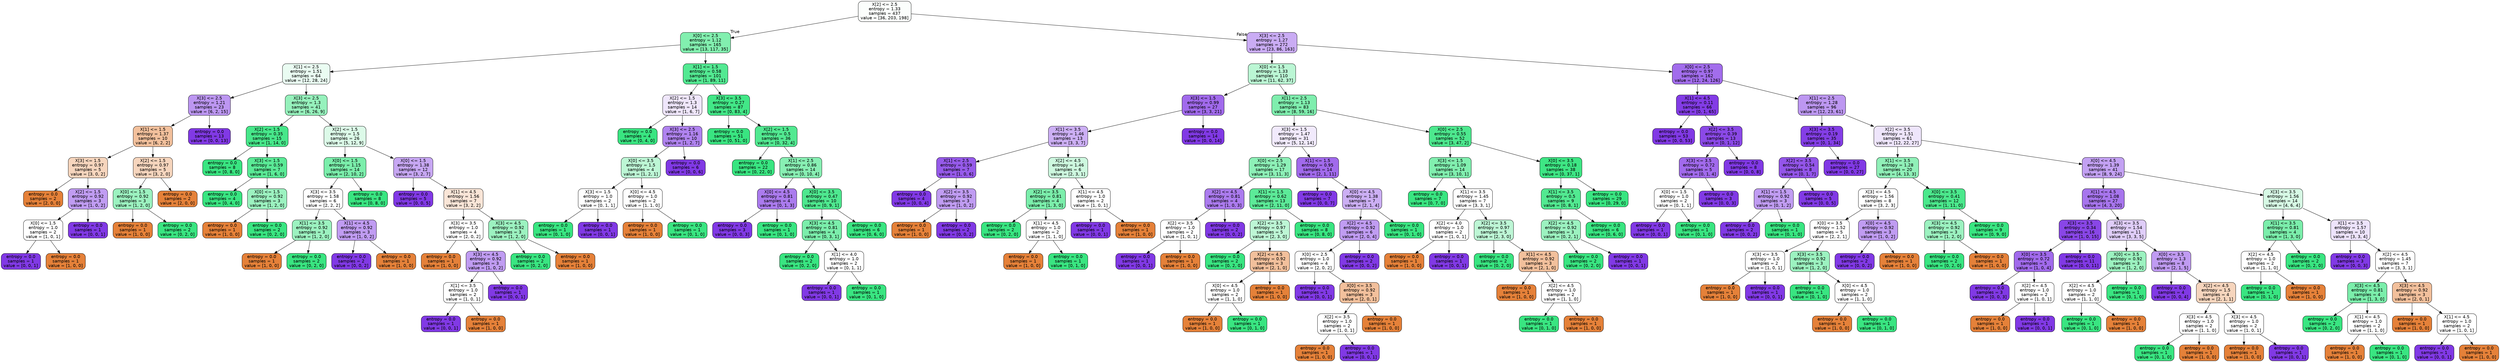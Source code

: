digraph Tree {
node [shape=box, style="filled, rounded", color="black", fontname=helvetica] ;
edge [fontname=helvetica] ;
0 [label="X[2] <= 2.5\nentropy = 1.33\nsamples = 437\nvalue = [36, 203, 198]", fillcolor="#39e58105"] ;
1 [label="X[0] <= 2.5\nentropy = 1.12\nsamples = 165\nvalue = [13, 117, 35]", fillcolor="#39e581a1"] ;
0 -> 1 [labeldistance=2.5, labelangle=45, headlabel="True"] ;
2 [label="X[1] <= 2.5\nentropy = 1.51\nsamples = 64\nvalue = [12, 28, 24]", fillcolor="#39e5811a"] ;
1 -> 2 ;
3 [label="X[3] <= 2.5\nentropy = 1.21\nsamples = 23\nvalue = [6, 2, 15]", fillcolor="#8139e587"] ;
2 -> 3 ;
4 [label="X[1] <= 1.5\nentropy = 1.37\nsamples = 10\nvalue = [6, 2, 2]", fillcolor="#e581397f"] ;
3 -> 4 ;
5 [label="X[3] <= 1.5\nentropy = 0.97\nsamples = 5\nvalue = [3, 0, 2]", fillcolor="#e5813955"] ;
4 -> 5 ;
6 [label="entropy = 0.0\nsamples = 2\nvalue = [2, 0, 0]", fillcolor="#e58139ff"] ;
5 -> 6 ;
7 [label="X[2] <= 1.5\nentropy = 0.92\nsamples = 3\nvalue = [1, 0, 2]", fillcolor="#8139e57f"] ;
5 -> 7 ;
8 [label="X[0] <= 1.5\nentropy = 1.0\nsamples = 2\nvalue = [1, 0, 1]", fillcolor="#e5813900"] ;
7 -> 8 ;
9 [label="entropy = 0.0\nsamples = 1\nvalue = [0, 0, 1]", fillcolor="#8139e5ff"] ;
8 -> 9 ;
10 [label="entropy = 0.0\nsamples = 1\nvalue = [1, 0, 0]", fillcolor="#e58139ff"] ;
8 -> 10 ;
11 [label="entropy = 0.0\nsamples = 1\nvalue = [0, 0, 1]", fillcolor="#8139e5ff"] ;
7 -> 11 ;
12 [label="X[2] <= 1.5\nentropy = 0.97\nsamples = 5\nvalue = [3, 2, 0]", fillcolor="#e5813955"] ;
4 -> 12 ;
13 [label="X[0] <= 1.5\nentropy = 0.92\nsamples = 3\nvalue = [1, 2, 0]", fillcolor="#39e5817f"] ;
12 -> 13 ;
14 [label="entropy = 0.0\nsamples = 1\nvalue = [1, 0, 0]", fillcolor="#e58139ff"] ;
13 -> 14 ;
15 [label="entropy = 0.0\nsamples = 2\nvalue = [0, 2, 0]", fillcolor="#39e581ff"] ;
13 -> 15 ;
16 [label="entropy = 0.0\nsamples = 2\nvalue = [2, 0, 0]", fillcolor="#e58139ff"] ;
12 -> 16 ;
17 [label="entropy = 0.0\nsamples = 13\nvalue = [0, 0, 13]", fillcolor="#8139e5ff"] ;
3 -> 17 ;
18 [label="X[3] <= 2.5\nentropy = 1.3\nsamples = 41\nvalue = [6, 26, 9]", fillcolor="#39e58187"] ;
2 -> 18 ;
19 [label="X[2] <= 1.5\nentropy = 0.35\nsamples = 15\nvalue = [1, 14, 0]", fillcolor="#39e581ed"] ;
18 -> 19 ;
20 [label="entropy = 0.0\nsamples = 8\nvalue = [0, 8, 0]", fillcolor="#39e581ff"] ;
19 -> 20 ;
21 [label="X[3] <= 1.5\nentropy = 0.59\nsamples = 7\nvalue = [1, 6, 0]", fillcolor="#39e581d4"] ;
19 -> 21 ;
22 [label="entropy = 0.0\nsamples = 4\nvalue = [0, 4, 0]", fillcolor="#39e581ff"] ;
21 -> 22 ;
23 [label="X[0] <= 1.5\nentropy = 0.92\nsamples = 3\nvalue = [1, 2, 0]", fillcolor="#39e5817f"] ;
21 -> 23 ;
24 [label="entropy = 0.0\nsamples = 1\nvalue = [1, 0, 0]", fillcolor="#e58139ff"] ;
23 -> 24 ;
25 [label="entropy = 0.0\nsamples = 2\nvalue = [0, 2, 0]", fillcolor="#39e581ff"] ;
23 -> 25 ;
26 [label="X[2] <= 1.5\nentropy = 1.5\nsamples = 26\nvalue = [5, 12, 9]", fillcolor="#39e5812d"] ;
18 -> 26 ;
27 [label="X[0] <= 1.5\nentropy = 1.15\nsamples = 14\nvalue = [2, 10, 2]", fillcolor="#39e581aa"] ;
26 -> 27 ;
28 [label="X[3] <= 3.5\nentropy = 1.58\nsamples = 6\nvalue = [2, 2, 2]", fillcolor="#e5813900"] ;
27 -> 28 ;
29 [label="X[1] <= 3.5\nentropy = 0.92\nsamples = 3\nvalue = [1, 2, 0]", fillcolor="#39e5817f"] ;
28 -> 29 ;
30 [label="entropy = 0.0\nsamples = 1\nvalue = [1, 0, 0]", fillcolor="#e58139ff"] ;
29 -> 30 ;
31 [label="entropy = 0.0\nsamples = 2\nvalue = [0, 2, 0]", fillcolor="#39e581ff"] ;
29 -> 31 ;
32 [label="X[1] <= 4.5\nentropy = 0.92\nsamples = 3\nvalue = [1, 0, 2]", fillcolor="#8139e57f"] ;
28 -> 32 ;
33 [label="entropy = 0.0\nsamples = 2\nvalue = [0, 0, 2]", fillcolor="#8139e5ff"] ;
32 -> 33 ;
34 [label="entropy = 0.0\nsamples = 1\nvalue = [1, 0, 0]", fillcolor="#e58139ff"] ;
32 -> 34 ;
35 [label="entropy = 0.0\nsamples = 8\nvalue = [0, 8, 0]", fillcolor="#39e581ff"] ;
27 -> 35 ;
36 [label="X[0] <= 1.5\nentropy = 1.38\nsamples = 12\nvalue = [3, 2, 7]", fillcolor="#8139e571"] ;
26 -> 36 ;
37 [label="entropy = 0.0\nsamples = 5\nvalue = [0, 0, 5]", fillcolor="#8139e5ff"] ;
36 -> 37 ;
38 [label="X[1] <= 4.5\nentropy = 1.56\nsamples = 7\nvalue = [3, 2, 2]", fillcolor="#e5813933"] ;
36 -> 38 ;
39 [label="X[3] <= 3.5\nentropy = 1.0\nsamples = 4\nvalue = [2, 0, 2]", fillcolor="#e5813900"] ;
38 -> 39 ;
40 [label="entropy = 0.0\nsamples = 1\nvalue = [1, 0, 0]", fillcolor="#e58139ff"] ;
39 -> 40 ;
41 [label="X[3] <= 4.5\nentropy = 0.92\nsamples = 3\nvalue = [1, 0, 2]", fillcolor="#8139e57f"] ;
39 -> 41 ;
42 [label="X[1] <= 3.5\nentropy = 1.0\nsamples = 2\nvalue = [1, 0, 1]", fillcolor="#e5813900"] ;
41 -> 42 ;
43 [label="entropy = 0.0\nsamples = 1\nvalue = [0, 0, 1]", fillcolor="#8139e5ff"] ;
42 -> 43 ;
44 [label="entropy = 0.0\nsamples = 1\nvalue = [1, 0, 0]", fillcolor="#e58139ff"] ;
42 -> 44 ;
45 [label="entropy = 0.0\nsamples = 1\nvalue = [0, 0, 1]", fillcolor="#8139e5ff"] ;
41 -> 45 ;
46 [label="X[3] <= 4.5\nentropy = 0.92\nsamples = 3\nvalue = [1, 2, 0]", fillcolor="#39e5817f"] ;
38 -> 46 ;
47 [label="entropy = 0.0\nsamples = 2\nvalue = [0, 2, 0]", fillcolor="#39e581ff"] ;
46 -> 47 ;
48 [label="entropy = 0.0\nsamples = 1\nvalue = [1, 0, 0]", fillcolor="#e58139ff"] ;
46 -> 48 ;
49 [label="X[1] <= 1.5\nentropy = 0.58\nsamples = 101\nvalue = [1, 89, 11]", fillcolor="#39e581dd"] ;
1 -> 49 ;
50 [label="X[2] <= 1.5\nentropy = 1.3\nsamples = 14\nvalue = [1, 6, 7]", fillcolor="#8139e520"] ;
49 -> 50 ;
51 [label="entropy = 0.0\nsamples = 4\nvalue = [0, 4, 0]", fillcolor="#39e581ff"] ;
50 -> 51 ;
52 [label="X[3] <= 2.5\nentropy = 1.16\nsamples = 10\nvalue = [1, 2, 7]", fillcolor="#8139e59f"] ;
50 -> 52 ;
53 [label="X[0] <= 3.5\nentropy = 1.5\nsamples = 4\nvalue = [1, 2, 1]", fillcolor="#39e58155"] ;
52 -> 53 ;
54 [label="X[3] <= 1.5\nentropy = 1.0\nsamples = 2\nvalue = [0, 1, 1]", fillcolor="#39e58100"] ;
53 -> 54 ;
55 [label="entropy = 0.0\nsamples = 1\nvalue = [0, 1, 0]", fillcolor="#39e581ff"] ;
54 -> 55 ;
56 [label="entropy = 0.0\nsamples = 1\nvalue = [0, 0, 1]", fillcolor="#8139e5ff"] ;
54 -> 56 ;
57 [label="X[0] <= 4.5\nentropy = 1.0\nsamples = 2\nvalue = [1, 1, 0]", fillcolor="#e5813900"] ;
53 -> 57 ;
58 [label="entropy = 0.0\nsamples = 1\nvalue = [1, 0, 0]", fillcolor="#e58139ff"] ;
57 -> 58 ;
59 [label="entropy = 0.0\nsamples = 1\nvalue = [0, 1, 0]", fillcolor="#39e581ff"] ;
57 -> 59 ;
60 [label="entropy = 0.0\nsamples = 6\nvalue = [0, 0, 6]", fillcolor="#8139e5ff"] ;
52 -> 60 ;
61 [label="X[3] <= 3.5\nentropy = 0.27\nsamples = 87\nvalue = [0, 83, 4]", fillcolor="#39e581f3"] ;
49 -> 61 ;
62 [label="entropy = 0.0\nsamples = 51\nvalue = [0, 51, 0]", fillcolor="#39e581ff"] ;
61 -> 62 ;
63 [label="X[2] <= 1.5\nentropy = 0.5\nsamples = 36\nvalue = [0, 32, 4]", fillcolor="#39e581df"] ;
61 -> 63 ;
64 [label="entropy = 0.0\nsamples = 22\nvalue = [0, 22, 0]", fillcolor="#39e581ff"] ;
63 -> 64 ;
65 [label="X[1] <= 2.5\nentropy = 0.86\nsamples = 14\nvalue = [0, 10, 4]", fillcolor="#39e58199"] ;
63 -> 65 ;
66 [label="X[0] <= 4.5\nentropy = 0.81\nsamples = 4\nvalue = [0, 1, 3]", fillcolor="#8139e5aa"] ;
65 -> 66 ;
67 [label="entropy = 0.0\nsamples = 3\nvalue = [0, 0, 3]", fillcolor="#8139e5ff"] ;
66 -> 67 ;
68 [label="entropy = 0.0\nsamples = 1\nvalue = [0, 1, 0]", fillcolor="#39e581ff"] ;
66 -> 68 ;
69 [label="X[0] <= 3.5\nentropy = 0.47\nsamples = 10\nvalue = [0, 9, 1]", fillcolor="#39e581e3"] ;
65 -> 69 ;
70 [label="X[3] <= 4.5\nentropy = 0.81\nsamples = 4\nvalue = [0, 3, 1]", fillcolor="#39e581aa"] ;
69 -> 70 ;
71 [label="entropy = 0.0\nsamples = 2\nvalue = [0, 2, 0]", fillcolor="#39e581ff"] ;
70 -> 71 ;
72 [label="X[1] <= 4.0\nentropy = 1.0\nsamples = 2\nvalue = [0, 1, 1]", fillcolor="#39e58100"] ;
70 -> 72 ;
73 [label="entropy = 0.0\nsamples = 1\nvalue = [0, 0, 1]", fillcolor="#8139e5ff"] ;
72 -> 73 ;
74 [label="entropy = 0.0\nsamples = 1\nvalue = [0, 1, 0]", fillcolor="#39e581ff"] ;
72 -> 74 ;
75 [label="entropy = 0.0\nsamples = 6\nvalue = [0, 6, 0]", fillcolor="#39e581ff"] ;
69 -> 75 ;
76 [label="X[3] <= 2.5\nentropy = 1.27\nsamples = 272\nvalue = [23, 86, 163]", fillcolor="#8139e56a"] ;
0 -> 76 [labeldistance=2.5, labelangle=-45, headlabel="False"] ;
77 [label="X[0] <= 1.5\nentropy = 1.33\nsamples = 110\nvalue = [11, 62, 37]", fillcolor="#39e58157"] ;
76 -> 77 ;
78 [label="X[3] <= 1.5\nentropy = 0.99\nsamples = 27\nvalue = [3, 3, 21]", fillcolor="#8139e5bf"] ;
77 -> 78 ;
79 [label="X[1] <= 3.5\nentropy = 1.46\nsamples = 13\nvalue = [3, 3, 7]", fillcolor="#8139e566"] ;
78 -> 79 ;
80 [label="X[1] <= 2.5\nentropy = 0.59\nsamples = 7\nvalue = [1, 0, 6]", fillcolor="#8139e5d4"] ;
79 -> 80 ;
81 [label="entropy = 0.0\nsamples = 4\nvalue = [0, 0, 4]", fillcolor="#8139e5ff"] ;
80 -> 81 ;
82 [label="X[2] <= 3.5\nentropy = 0.92\nsamples = 3\nvalue = [1, 0, 2]", fillcolor="#8139e57f"] ;
80 -> 82 ;
83 [label="entropy = 0.0\nsamples = 1\nvalue = [1, 0, 0]", fillcolor="#e58139ff"] ;
82 -> 83 ;
84 [label="entropy = 0.0\nsamples = 2\nvalue = [0, 0, 2]", fillcolor="#8139e5ff"] ;
82 -> 84 ;
85 [label="X[2] <= 4.5\nentropy = 1.46\nsamples = 6\nvalue = [2, 3, 1]", fillcolor="#39e58140"] ;
79 -> 85 ;
86 [label="X[2] <= 3.5\nentropy = 0.81\nsamples = 4\nvalue = [1, 3, 0]", fillcolor="#39e581aa"] ;
85 -> 86 ;
87 [label="entropy = 0.0\nsamples = 2\nvalue = [0, 2, 0]", fillcolor="#39e581ff"] ;
86 -> 87 ;
88 [label="X[1] <= 4.5\nentropy = 1.0\nsamples = 2\nvalue = [1, 1, 0]", fillcolor="#e5813900"] ;
86 -> 88 ;
89 [label="entropy = 0.0\nsamples = 1\nvalue = [1, 0, 0]", fillcolor="#e58139ff"] ;
88 -> 89 ;
90 [label="entropy = 0.0\nsamples = 1\nvalue = [0, 1, 0]", fillcolor="#39e581ff"] ;
88 -> 90 ;
91 [label="X[1] <= 4.5\nentropy = 1.0\nsamples = 2\nvalue = [1, 0, 1]", fillcolor="#e5813900"] ;
85 -> 91 ;
92 [label="entropy = 0.0\nsamples = 1\nvalue = [0, 0, 1]", fillcolor="#8139e5ff"] ;
91 -> 92 ;
93 [label="entropy = 0.0\nsamples = 1\nvalue = [1, 0, 0]", fillcolor="#e58139ff"] ;
91 -> 93 ;
94 [label="entropy = 0.0\nsamples = 14\nvalue = [0, 0, 14]", fillcolor="#8139e5ff"] ;
78 -> 94 ;
95 [label="X[1] <= 2.5\nentropy = 1.13\nsamples = 83\nvalue = [8, 59, 16]", fillcolor="#39e581a4"] ;
77 -> 95 ;
96 [label="X[3] <= 1.5\nentropy = 1.47\nsamples = 31\nvalue = [5, 12, 14]", fillcolor="#8139e51b"] ;
95 -> 96 ;
97 [label="X[0] <= 2.5\nentropy = 1.29\nsamples = 17\nvalue = [3, 11, 3]", fillcolor="#39e58192"] ;
96 -> 97 ;
98 [label="X[2] <= 4.5\nentropy = 0.81\nsamples = 4\nvalue = [1, 0, 3]", fillcolor="#8139e5aa"] ;
97 -> 98 ;
99 [label="X[2] <= 3.5\nentropy = 1.0\nsamples = 2\nvalue = [1, 0, 1]", fillcolor="#e5813900"] ;
98 -> 99 ;
100 [label="entropy = 0.0\nsamples = 1\nvalue = [0, 0, 1]", fillcolor="#8139e5ff"] ;
99 -> 100 ;
101 [label="entropy = 0.0\nsamples = 1\nvalue = [1, 0, 0]", fillcolor="#e58139ff"] ;
99 -> 101 ;
102 [label="entropy = 0.0\nsamples = 2\nvalue = [0, 0, 2]", fillcolor="#8139e5ff"] ;
98 -> 102 ;
103 [label="X[1] <= 1.5\nentropy = 0.62\nsamples = 13\nvalue = [2, 11, 0]", fillcolor="#39e581d1"] ;
97 -> 103 ;
104 [label="X[2] <= 3.5\nentropy = 0.97\nsamples = 5\nvalue = [2, 3, 0]", fillcolor="#39e58155"] ;
103 -> 104 ;
105 [label="entropy = 0.0\nsamples = 2\nvalue = [0, 2, 0]", fillcolor="#39e581ff"] ;
104 -> 105 ;
106 [label="X[2] <= 4.5\nentropy = 0.92\nsamples = 3\nvalue = [2, 1, 0]", fillcolor="#e581397f"] ;
104 -> 106 ;
107 [label="X[0] <= 4.5\nentropy = 1.0\nsamples = 2\nvalue = [1, 1, 0]", fillcolor="#e5813900"] ;
106 -> 107 ;
108 [label="entropy = 0.0\nsamples = 1\nvalue = [1, 0, 0]", fillcolor="#e58139ff"] ;
107 -> 108 ;
109 [label="entropy = 0.0\nsamples = 1\nvalue = [0, 1, 0]", fillcolor="#39e581ff"] ;
107 -> 109 ;
110 [label="entropy = 0.0\nsamples = 1\nvalue = [1, 0, 0]", fillcolor="#e58139ff"] ;
106 -> 110 ;
111 [label="entropy = 0.0\nsamples = 8\nvalue = [0, 8, 0]", fillcolor="#39e581ff"] ;
103 -> 111 ;
112 [label="X[1] <= 1.5\nentropy = 0.95\nsamples = 14\nvalue = [2, 1, 11]", fillcolor="#8139e5bf"] ;
96 -> 112 ;
113 [label="entropy = 0.0\nsamples = 7\nvalue = [0, 0, 7]", fillcolor="#8139e5ff"] ;
112 -> 113 ;
114 [label="X[0] <= 4.5\nentropy = 1.38\nsamples = 7\nvalue = [2, 1, 4]", fillcolor="#8139e566"] ;
112 -> 114 ;
115 [label="X[2] <= 4.5\nentropy = 0.92\nsamples = 6\nvalue = [2, 0, 4]", fillcolor="#8139e57f"] ;
114 -> 115 ;
116 [label="X[0] <= 2.5\nentropy = 1.0\nsamples = 4\nvalue = [2, 0, 2]", fillcolor="#e5813900"] ;
115 -> 116 ;
117 [label="entropy = 0.0\nsamples = 1\nvalue = [0, 0, 1]", fillcolor="#8139e5ff"] ;
116 -> 117 ;
118 [label="X[0] <= 3.5\nentropy = 0.92\nsamples = 3\nvalue = [2, 0, 1]", fillcolor="#e581397f"] ;
116 -> 118 ;
119 [label="X[2] <= 3.5\nentropy = 1.0\nsamples = 2\nvalue = [1, 0, 1]", fillcolor="#e5813900"] ;
118 -> 119 ;
120 [label="entropy = 0.0\nsamples = 1\nvalue = [1, 0, 0]", fillcolor="#e58139ff"] ;
119 -> 120 ;
121 [label="entropy = 0.0\nsamples = 1\nvalue = [0, 0, 1]", fillcolor="#8139e5ff"] ;
119 -> 121 ;
122 [label="entropy = 0.0\nsamples = 1\nvalue = [1, 0, 0]", fillcolor="#e58139ff"] ;
118 -> 122 ;
123 [label="entropy = 0.0\nsamples = 2\nvalue = [0, 0, 2]", fillcolor="#8139e5ff"] ;
115 -> 123 ;
124 [label="entropy = 0.0\nsamples = 1\nvalue = [0, 1, 0]", fillcolor="#39e581ff"] ;
114 -> 124 ;
125 [label="X[0] <= 2.5\nentropy = 0.55\nsamples = 52\nvalue = [3, 47, 2]", fillcolor="#39e581e5"] ;
95 -> 125 ;
126 [label="X[3] <= 1.5\nentropy = 1.09\nsamples = 14\nvalue = [3, 10, 1]", fillcolor="#39e581a2"] ;
125 -> 126 ;
127 [label="entropy = 0.0\nsamples = 7\nvalue = [0, 7, 0]", fillcolor="#39e581ff"] ;
126 -> 127 ;
128 [label="X[1] <= 3.5\nentropy = 1.45\nsamples = 7\nvalue = [3, 3, 1]", fillcolor="#e5813900"] ;
126 -> 128 ;
129 [label="X[2] <= 4.0\nentropy = 1.0\nsamples = 2\nvalue = [1, 0, 1]", fillcolor="#e5813900"] ;
128 -> 129 ;
130 [label="entropy = 0.0\nsamples = 1\nvalue = [1, 0, 0]", fillcolor="#e58139ff"] ;
129 -> 130 ;
131 [label="entropy = 0.0\nsamples = 1\nvalue = [0, 0, 1]", fillcolor="#8139e5ff"] ;
129 -> 131 ;
132 [label="X[2] <= 3.5\nentropy = 0.97\nsamples = 5\nvalue = [2, 3, 0]", fillcolor="#39e58155"] ;
128 -> 132 ;
133 [label="entropy = 0.0\nsamples = 2\nvalue = [0, 2, 0]", fillcolor="#39e581ff"] ;
132 -> 133 ;
134 [label="X[1] <= 4.5\nentropy = 0.92\nsamples = 3\nvalue = [2, 1, 0]", fillcolor="#e581397f"] ;
132 -> 134 ;
135 [label="entropy = 0.0\nsamples = 1\nvalue = [1, 0, 0]", fillcolor="#e58139ff"] ;
134 -> 135 ;
136 [label="X[2] <= 4.5\nentropy = 1.0\nsamples = 2\nvalue = [1, 1, 0]", fillcolor="#e5813900"] ;
134 -> 136 ;
137 [label="entropy = 0.0\nsamples = 1\nvalue = [0, 1, 0]", fillcolor="#39e581ff"] ;
136 -> 137 ;
138 [label="entropy = 0.0\nsamples = 1\nvalue = [1, 0, 0]", fillcolor="#e58139ff"] ;
136 -> 138 ;
139 [label="X[0] <= 3.5\nentropy = 0.18\nsamples = 38\nvalue = [0, 37, 1]", fillcolor="#39e581f8"] ;
125 -> 139 ;
140 [label="X[1] <= 3.5\nentropy = 0.5\nsamples = 9\nvalue = [0, 8, 1]", fillcolor="#39e581df"] ;
139 -> 140 ;
141 [label="X[2] <= 4.5\nentropy = 0.92\nsamples = 3\nvalue = [0, 2, 1]", fillcolor="#39e5817f"] ;
140 -> 141 ;
142 [label="entropy = 0.0\nsamples = 2\nvalue = [0, 2, 0]", fillcolor="#39e581ff"] ;
141 -> 142 ;
143 [label="entropy = 0.0\nsamples = 1\nvalue = [0, 0, 1]", fillcolor="#8139e5ff"] ;
141 -> 143 ;
144 [label="entropy = 0.0\nsamples = 6\nvalue = [0, 6, 0]", fillcolor="#39e581ff"] ;
140 -> 144 ;
145 [label="entropy = 0.0\nsamples = 29\nvalue = [0, 29, 0]", fillcolor="#39e581ff"] ;
139 -> 145 ;
146 [label="X[0] <= 2.5\nentropy = 0.97\nsamples = 162\nvalue = [12, 24, 126]", fillcolor="#8139e5bc"] ;
76 -> 146 ;
147 [label="X[1] <= 4.5\nentropy = 0.11\nsamples = 66\nvalue = [0, 1, 65]", fillcolor="#8139e5fb"] ;
146 -> 147 ;
148 [label="entropy = 0.0\nsamples = 53\nvalue = [0, 0, 53]", fillcolor="#8139e5ff"] ;
147 -> 148 ;
149 [label="X[2] <= 3.5\nentropy = 0.39\nsamples = 13\nvalue = [0, 1, 12]", fillcolor="#8139e5ea"] ;
147 -> 149 ;
150 [label="X[3] <= 3.5\nentropy = 0.72\nsamples = 5\nvalue = [0, 1, 4]", fillcolor="#8139e5bf"] ;
149 -> 150 ;
151 [label="X[0] <= 1.5\nentropy = 1.0\nsamples = 2\nvalue = [0, 1, 1]", fillcolor="#39e58100"] ;
150 -> 151 ;
152 [label="entropy = 0.0\nsamples = 1\nvalue = [0, 0, 1]", fillcolor="#8139e5ff"] ;
151 -> 152 ;
153 [label="entropy = 0.0\nsamples = 1\nvalue = [0, 1, 0]", fillcolor="#39e581ff"] ;
151 -> 153 ;
154 [label="entropy = 0.0\nsamples = 3\nvalue = [0, 0, 3]", fillcolor="#8139e5ff"] ;
150 -> 154 ;
155 [label="entropy = 0.0\nsamples = 8\nvalue = [0, 0, 8]", fillcolor="#8139e5ff"] ;
149 -> 155 ;
156 [label="X[1] <= 2.5\nentropy = 1.28\nsamples = 96\nvalue = [12, 23, 61]", fillcolor="#8139e585"] ;
146 -> 156 ;
157 [label="X[3] <= 3.5\nentropy = 0.19\nsamples = 35\nvalue = [0, 1, 34]", fillcolor="#8139e5f8"] ;
156 -> 157 ;
158 [label="X[2] <= 3.5\nentropy = 0.54\nsamples = 8\nvalue = [0, 1, 7]", fillcolor="#8139e5db"] ;
157 -> 158 ;
159 [label="X[1] <= 1.5\nentropy = 0.92\nsamples = 3\nvalue = [0, 1, 2]", fillcolor="#8139e57f"] ;
158 -> 159 ;
160 [label="entropy = 0.0\nsamples = 2\nvalue = [0, 0, 2]", fillcolor="#8139e5ff"] ;
159 -> 160 ;
161 [label="entropy = 0.0\nsamples = 1\nvalue = [0, 1, 0]", fillcolor="#39e581ff"] ;
159 -> 161 ;
162 [label="entropy = 0.0\nsamples = 5\nvalue = [0, 0, 5]", fillcolor="#8139e5ff"] ;
158 -> 162 ;
163 [label="entropy = 0.0\nsamples = 27\nvalue = [0, 0, 27]", fillcolor="#8139e5ff"] ;
157 -> 163 ;
164 [label="X[2] <= 3.5\nentropy = 1.51\nsamples = 61\nvalue = [12, 22, 27]", fillcolor="#8139e521"] ;
156 -> 164 ;
165 [label="X[1] <= 3.5\nentropy = 1.28\nsamples = 20\nvalue = [4, 13, 3]", fillcolor="#39e5818f"] ;
164 -> 165 ;
166 [label="X[3] <= 4.5\nentropy = 1.56\nsamples = 8\nvalue = [3, 2, 3]", fillcolor="#e5813900"] ;
165 -> 166 ;
167 [label="X[0] <= 3.5\nentropy = 1.52\nsamples = 5\nvalue = [2, 2, 1]", fillcolor="#e5813900"] ;
166 -> 167 ;
168 [label="X[3] <= 3.5\nentropy = 1.0\nsamples = 2\nvalue = [1, 0, 1]", fillcolor="#e5813900"] ;
167 -> 168 ;
169 [label="entropy = 0.0\nsamples = 1\nvalue = [1, 0, 0]", fillcolor="#e58139ff"] ;
168 -> 169 ;
170 [label="entropy = 0.0\nsamples = 1\nvalue = [0, 0, 1]", fillcolor="#8139e5ff"] ;
168 -> 170 ;
171 [label="X[3] <= 3.5\nentropy = 0.92\nsamples = 3\nvalue = [1, 2, 0]", fillcolor="#39e5817f"] ;
167 -> 171 ;
172 [label="entropy = 0.0\nsamples = 1\nvalue = [0, 1, 0]", fillcolor="#39e581ff"] ;
171 -> 172 ;
173 [label="X[0] <= 4.5\nentropy = 1.0\nsamples = 2\nvalue = [1, 1, 0]", fillcolor="#e5813900"] ;
171 -> 173 ;
174 [label="entropy = 0.0\nsamples = 1\nvalue = [1, 0, 0]", fillcolor="#e58139ff"] ;
173 -> 174 ;
175 [label="entropy = 0.0\nsamples = 1\nvalue = [0, 1, 0]", fillcolor="#39e581ff"] ;
173 -> 175 ;
176 [label="X[0] <= 4.5\nentropy = 0.92\nsamples = 3\nvalue = [1, 0, 2]", fillcolor="#8139e57f"] ;
166 -> 176 ;
177 [label="entropy = 0.0\nsamples = 2\nvalue = [0, 0, 2]", fillcolor="#8139e5ff"] ;
176 -> 177 ;
178 [label="entropy = 0.0\nsamples = 1\nvalue = [1, 0, 0]", fillcolor="#e58139ff"] ;
176 -> 178 ;
179 [label="X[0] <= 3.5\nentropy = 0.41\nsamples = 12\nvalue = [1, 11, 0]", fillcolor="#39e581e8"] ;
165 -> 179 ;
180 [label="X[3] <= 4.5\nentropy = 0.92\nsamples = 3\nvalue = [1, 2, 0]", fillcolor="#39e5817f"] ;
179 -> 180 ;
181 [label="entropy = 0.0\nsamples = 2\nvalue = [0, 2, 0]", fillcolor="#39e581ff"] ;
180 -> 181 ;
182 [label="entropy = 0.0\nsamples = 1\nvalue = [1, 0, 0]", fillcolor="#e58139ff"] ;
180 -> 182 ;
183 [label="entropy = 0.0\nsamples = 9\nvalue = [0, 9, 0]", fillcolor="#39e581ff"] ;
179 -> 183 ;
184 [label="X[0] <= 4.5\nentropy = 1.39\nsamples = 41\nvalue = [8, 9, 24]", fillcolor="#8139e578"] ;
164 -> 184 ;
185 [label="X[1] <= 4.5\nentropy = 1.08\nsamples = 27\nvalue = [4, 3, 20]", fillcolor="#8139e5b1"] ;
184 -> 185 ;
186 [label="X[3] <= 3.5\nentropy = 0.34\nsamples = 16\nvalue = [1, 0, 15]", fillcolor="#8139e5ee"] ;
185 -> 186 ;
187 [label="X[0] <= 3.5\nentropy = 0.72\nsamples = 5\nvalue = [1, 0, 4]", fillcolor="#8139e5bf"] ;
186 -> 187 ;
188 [label="entropy = 0.0\nsamples = 3\nvalue = [0, 0, 3]", fillcolor="#8139e5ff"] ;
187 -> 188 ;
189 [label="X[2] <= 4.5\nentropy = 1.0\nsamples = 2\nvalue = [1, 0, 1]", fillcolor="#e5813900"] ;
187 -> 189 ;
190 [label="entropy = 0.0\nsamples = 1\nvalue = [1, 0, 0]", fillcolor="#e58139ff"] ;
189 -> 190 ;
191 [label="entropy = 0.0\nsamples = 1\nvalue = [0, 0, 1]", fillcolor="#8139e5ff"] ;
189 -> 191 ;
192 [label="entropy = 0.0\nsamples = 11\nvalue = [0, 0, 11]", fillcolor="#8139e5ff"] ;
186 -> 192 ;
193 [label="X[3] <= 3.5\nentropy = 1.54\nsamples = 11\nvalue = [3, 3, 5]", fillcolor="#8139e540"] ;
185 -> 193 ;
194 [label="X[0] <= 3.5\nentropy = 0.92\nsamples = 3\nvalue = [1, 2, 0]", fillcolor="#39e5817f"] ;
193 -> 194 ;
195 [label="X[2] <= 4.5\nentropy = 1.0\nsamples = 2\nvalue = [1, 1, 0]", fillcolor="#e5813900"] ;
194 -> 195 ;
196 [label="entropy = 0.0\nsamples = 1\nvalue = [0, 1, 0]", fillcolor="#39e581ff"] ;
195 -> 196 ;
197 [label="entropy = 0.0\nsamples = 1\nvalue = [1, 0, 0]", fillcolor="#e58139ff"] ;
195 -> 197 ;
198 [label="entropy = 0.0\nsamples = 1\nvalue = [0, 1, 0]", fillcolor="#39e581ff"] ;
194 -> 198 ;
199 [label="X[0] <= 3.5\nentropy = 1.3\nsamples = 8\nvalue = [2, 1, 5]", fillcolor="#8139e580"] ;
193 -> 199 ;
200 [label="entropy = 0.0\nsamples = 4\nvalue = [0, 0, 4]", fillcolor="#8139e5ff"] ;
199 -> 200 ;
201 [label="X[2] <= 4.5\nentropy = 1.5\nsamples = 4\nvalue = [2, 1, 1]", fillcolor="#e5813955"] ;
199 -> 201 ;
202 [label="X[3] <= 4.5\nentropy = 1.0\nsamples = 2\nvalue = [1, 1, 0]", fillcolor="#e5813900"] ;
201 -> 202 ;
203 [label="entropy = 0.0\nsamples = 1\nvalue = [0, 1, 0]", fillcolor="#39e581ff"] ;
202 -> 203 ;
204 [label="entropy = 0.0\nsamples = 1\nvalue = [1, 0, 0]", fillcolor="#e58139ff"] ;
202 -> 204 ;
205 [label="X[3] <= 4.5\nentropy = 1.0\nsamples = 2\nvalue = [1, 0, 1]", fillcolor="#e5813900"] ;
201 -> 205 ;
206 [label="entropy = 0.0\nsamples = 1\nvalue = [1, 0, 0]", fillcolor="#e58139ff"] ;
205 -> 206 ;
207 [label="entropy = 0.0\nsamples = 1\nvalue = [0, 0, 1]", fillcolor="#8139e5ff"] ;
205 -> 207 ;
208 [label="X[3] <= 3.5\nentropy = 1.56\nsamples = 14\nvalue = [4, 6, 4]", fillcolor="#39e58133"] ;
184 -> 208 ;
209 [label="X[1] <= 3.5\nentropy = 0.81\nsamples = 4\nvalue = [1, 3, 0]", fillcolor="#39e581aa"] ;
208 -> 209 ;
210 [label="X[2] <= 4.5\nentropy = 1.0\nsamples = 2\nvalue = [1, 1, 0]", fillcolor="#e5813900"] ;
209 -> 210 ;
211 [label="entropy = 0.0\nsamples = 1\nvalue = [0, 1, 0]", fillcolor="#39e581ff"] ;
210 -> 211 ;
212 [label="entropy = 0.0\nsamples = 1\nvalue = [1, 0, 0]", fillcolor="#e58139ff"] ;
210 -> 212 ;
213 [label="entropy = 0.0\nsamples = 2\nvalue = [0, 2, 0]", fillcolor="#39e581ff"] ;
209 -> 213 ;
214 [label="X[1] <= 3.5\nentropy = 1.57\nsamples = 10\nvalue = [3, 3, 4]", fillcolor="#8139e524"] ;
208 -> 214 ;
215 [label="entropy = 0.0\nsamples = 3\nvalue = [0, 0, 3]", fillcolor="#8139e5ff"] ;
214 -> 215 ;
216 [label="X[2] <= 4.5\nentropy = 1.45\nsamples = 7\nvalue = [3, 3, 1]", fillcolor="#e5813900"] ;
214 -> 216 ;
217 [label="X[3] <= 4.5\nentropy = 0.81\nsamples = 4\nvalue = [1, 3, 0]", fillcolor="#39e581aa"] ;
216 -> 217 ;
218 [label="entropy = 0.0\nsamples = 2\nvalue = [0, 2, 0]", fillcolor="#39e581ff"] ;
217 -> 218 ;
219 [label="X[1] <= 4.5\nentropy = 1.0\nsamples = 2\nvalue = [1, 1, 0]", fillcolor="#e5813900"] ;
217 -> 219 ;
220 [label="entropy = 0.0\nsamples = 1\nvalue = [1, 0, 0]", fillcolor="#e58139ff"] ;
219 -> 220 ;
221 [label="entropy = 0.0\nsamples = 1\nvalue = [0, 1, 0]", fillcolor="#39e581ff"] ;
219 -> 221 ;
222 [label="X[3] <= 4.5\nentropy = 0.92\nsamples = 3\nvalue = [2, 0, 1]", fillcolor="#e581397f"] ;
216 -> 222 ;
223 [label="entropy = 0.0\nsamples = 1\nvalue = [1, 0, 0]", fillcolor="#e58139ff"] ;
222 -> 223 ;
224 [label="X[1] <= 4.5\nentropy = 1.0\nsamples = 2\nvalue = [1, 0, 1]", fillcolor="#e5813900"] ;
222 -> 224 ;
225 [label="entropy = 0.0\nsamples = 1\nvalue = [0, 0, 1]", fillcolor="#8139e5ff"] ;
224 -> 225 ;
226 [label="entropy = 0.0\nsamples = 1\nvalue = [1, 0, 0]", fillcolor="#e58139ff"] ;
224 -> 226 ;
}